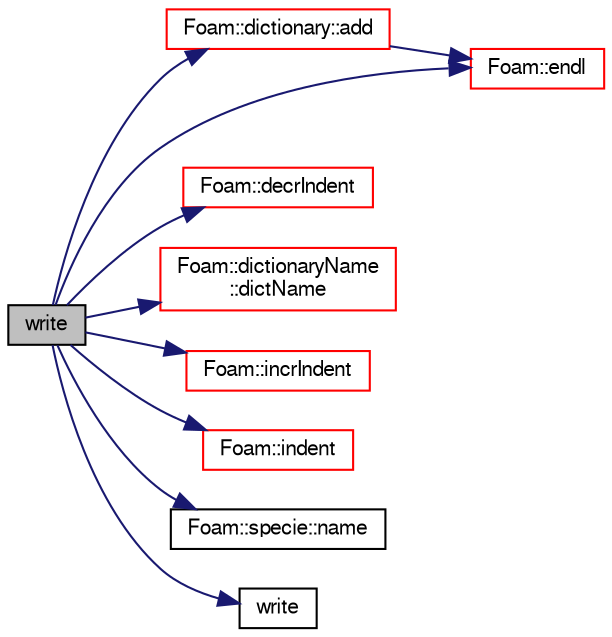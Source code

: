 digraph "write"
{
  bgcolor="transparent";
  edge [fontname="FreeSans",fontsize="10",labelfontname="FreeSans",labelfontsize="10"];
  node [fontname="FreeSans",fontsize="10",shape=record];
  rankdir="LR";
  Node176 [label="write",height=0.2,width=0.4,color="black", fillcolor="grey75", style="filled", fontcolor="black"];
  Node176 -> Node177 [color="midnightblue",fontsize="10",style="solid",fontname="FreeSans"];
  Node177 [label="Foam::dictionary::add",height=0.2,width=0.4,color="red",URL="$a26014.html#ac2ddcab42322c8d8af5e5830ab4d431b",tooltip="Add a new entry. "];
  Node177 -> Node180 [color="midnightblue",fontsize="10",style="solid",fontname="FreeSans"];
  Node180 [label="Foam::endl",height=0.2,width=0.4,color="red",URL="$a21124.html#a2db8fe02a0d3909e9351bb4275b23ce4",tooltip="Add newline and flush stream. "];
  Node176 -> Node220 [color="midnightblue",fontsize="10",style="solid",fontname="FreeSans"];
  Node220 [label="Foam::decrIndent",height=0.2,width=0.4,color="red",URL="$a21124.html#a1c3a44e035fae1cd9d5a4a60a7e1c32b",tooltip="Decrement the indent level. "];
  Node176 -> Node222 [color="midnightblue",fontsize="10",style="solid",fontname="FreeSans"];
  Node222 [label="Foam::dictionaryName\l::dictName",height=0.2,width=0.4,color="red",URL="$a26010.html#a1294668acf090a15a78e04c1c22a048c",tooltip="Return the local dictionary name (final part of scoped name) "];
  Node176 -> Node180 [color="midnightblue",fontsize="10",style="solid",fontname="FreeSans"];
  Node176 -> Node224 [color="midnightblue",fontsize="10",style="solid",fontname="FreeSans"];
  Node224 [label="Foam::incrIndent",height=0.2,width=0.4,color="red",URL="$a21124.html#a5baff2b2334a238271b33f039e5dde5c",tooltip="Increment the indent level. "];
  Node176 -> Node233 [color="midnightblue",fontsize="10",style="solid",fontname="FreeSans"];
  Node233 [label="Foam::indent",height=0.2,width=0.4,color="red",URL="$a21124.html#ae297c57ea5b952a8bc9e4f30f7ea8701",tooltip="Indent stream. "];
  Node176 -> Node234 [color="midnightblue",fontsize="10",style="solid",fontname="FreeSans"];
  Node234 [label="Foam::specie::name",height=0.2,width=0.4,color="black",URL="$a30350.html#a51ae053ef677d6c2d35ce01b46089706",tooltip="Name. "];
  Node176 -> Node235 [color="midnightblue",fontsize="10",style="solid",fontname="FreeSans"];
  Node235 [label="write",height=0.2,width=0.4,color="black",URL="$a19709.html#a8f30b3c2179b03a7acf273e9dea43342"];
}
